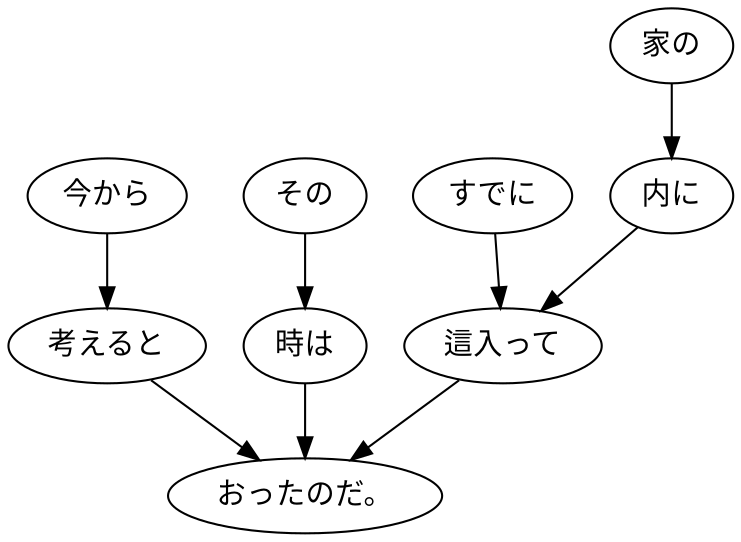 digraph graph48 {
	node0 [label="今から"];
	node1 [label="考えると"];
	node2 [label="その"];
	node3 [label="時は"];
	node4 [label="すでに"];
	node5 [label="家の"];
	node6 [label="内に"];
	node7 [label="這入って"];
	node8 [label="おったのだ。"];
	node0 -> node1;
	node1 -> node8;
	node2 -> node3;
	node3 -> node8;
	node4 -> node7;
	node5 -> node6;
	node6 -> node7;
	node7 -> node8;
}
